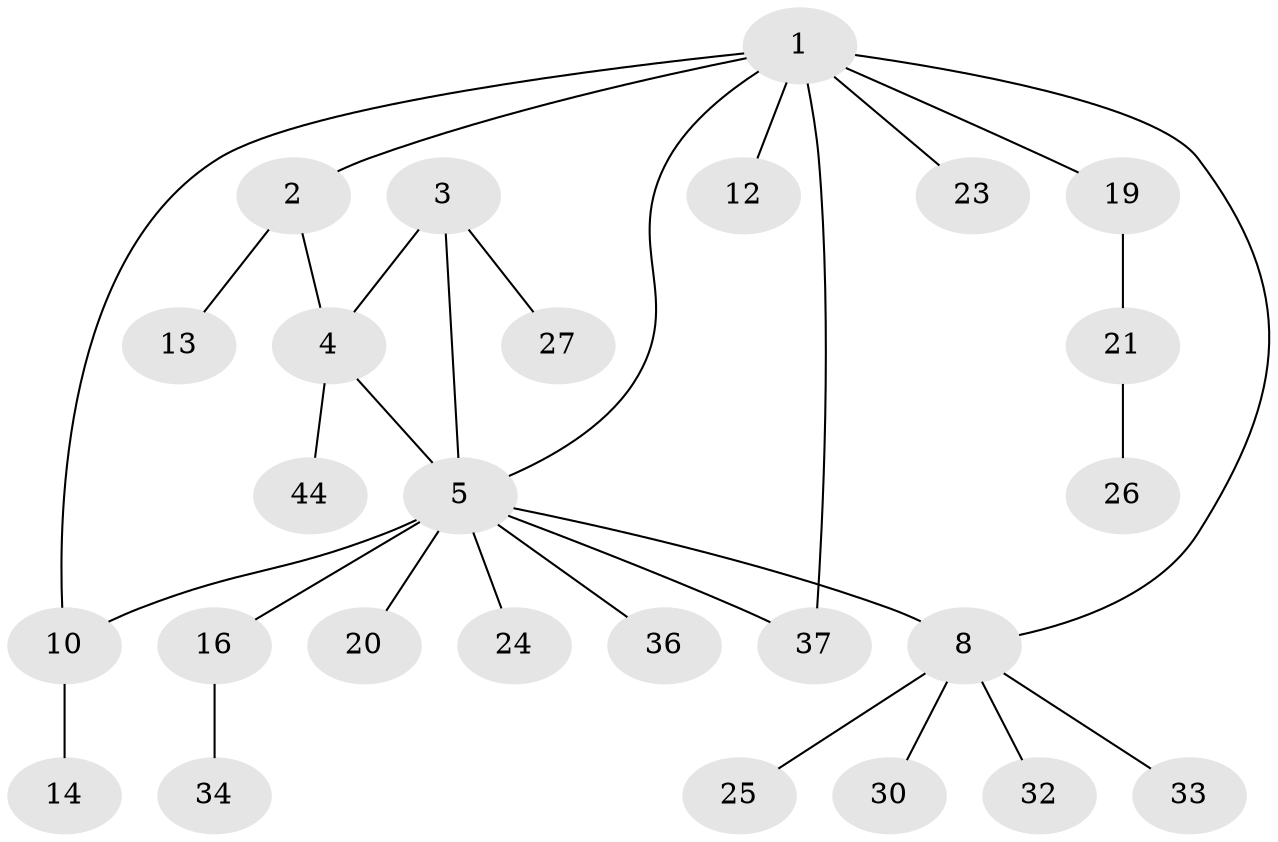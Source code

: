 // original degree distribution, {8: 0.019230769230769232, 3: 0.09615384615384616, 6: 0.019230769230769232, 5: 0.057692307692307696, 9: 0.019230769230769232, 4: 0.057692307692307696, 7: 0.019230769230769232, 2: 0.21153846153846154, 1: 0.5}
// Generated by graph-tools (version 1.1) at 2025/16/03/09/25 04:16:00]
// undirected, 26 vertices, 30 edges
graph export_dot {
graph [start="1"]
  node [color=gray90,style=filled];
  1;
  2;
  3 [super="+47+40"];
  4 [super="+22"];
  5 [super="+6+7"];
  8 [super="+15"];
  10 [super="+11+28"];
  12 [super="+18+17"];
  13;
  14 [super="+39"];
  16;
  19;
  20 [super="+46"];
  21 [super="+29"];
  23;
  24;
  25;
  26;
  27 [super="+48"];
  30;
  32;
  33;
  34 [super="+49"];
  36;
  37;
  44;
  1 -- 2;
  1 -- 8;
  1 -- 10;
  1 -- 12;
  1 -- 19;
  1 -- 23;
  1 -- 37;
  1 -- 5;
  2 -- 4;
  2 -- 13;
  3 -- 4;
  3 -- 27;
  3 -- 5 [weight=2];
  4 -- 5 [weight=2];
  4 -- 44;
  5 -- 36;
  5 -- 37;
  5 -- 16;
  5 -- 20;
  5 -- 24;
  5 -- 8 [weight=2];
  5 -- 10;
  8 -- 30;
  8 -- 32;
  8 -- 25;
  8 -- 33;
  10 -- 14;
  16 -- 34;
  19 -- 21;
  21 -- 26;
}
